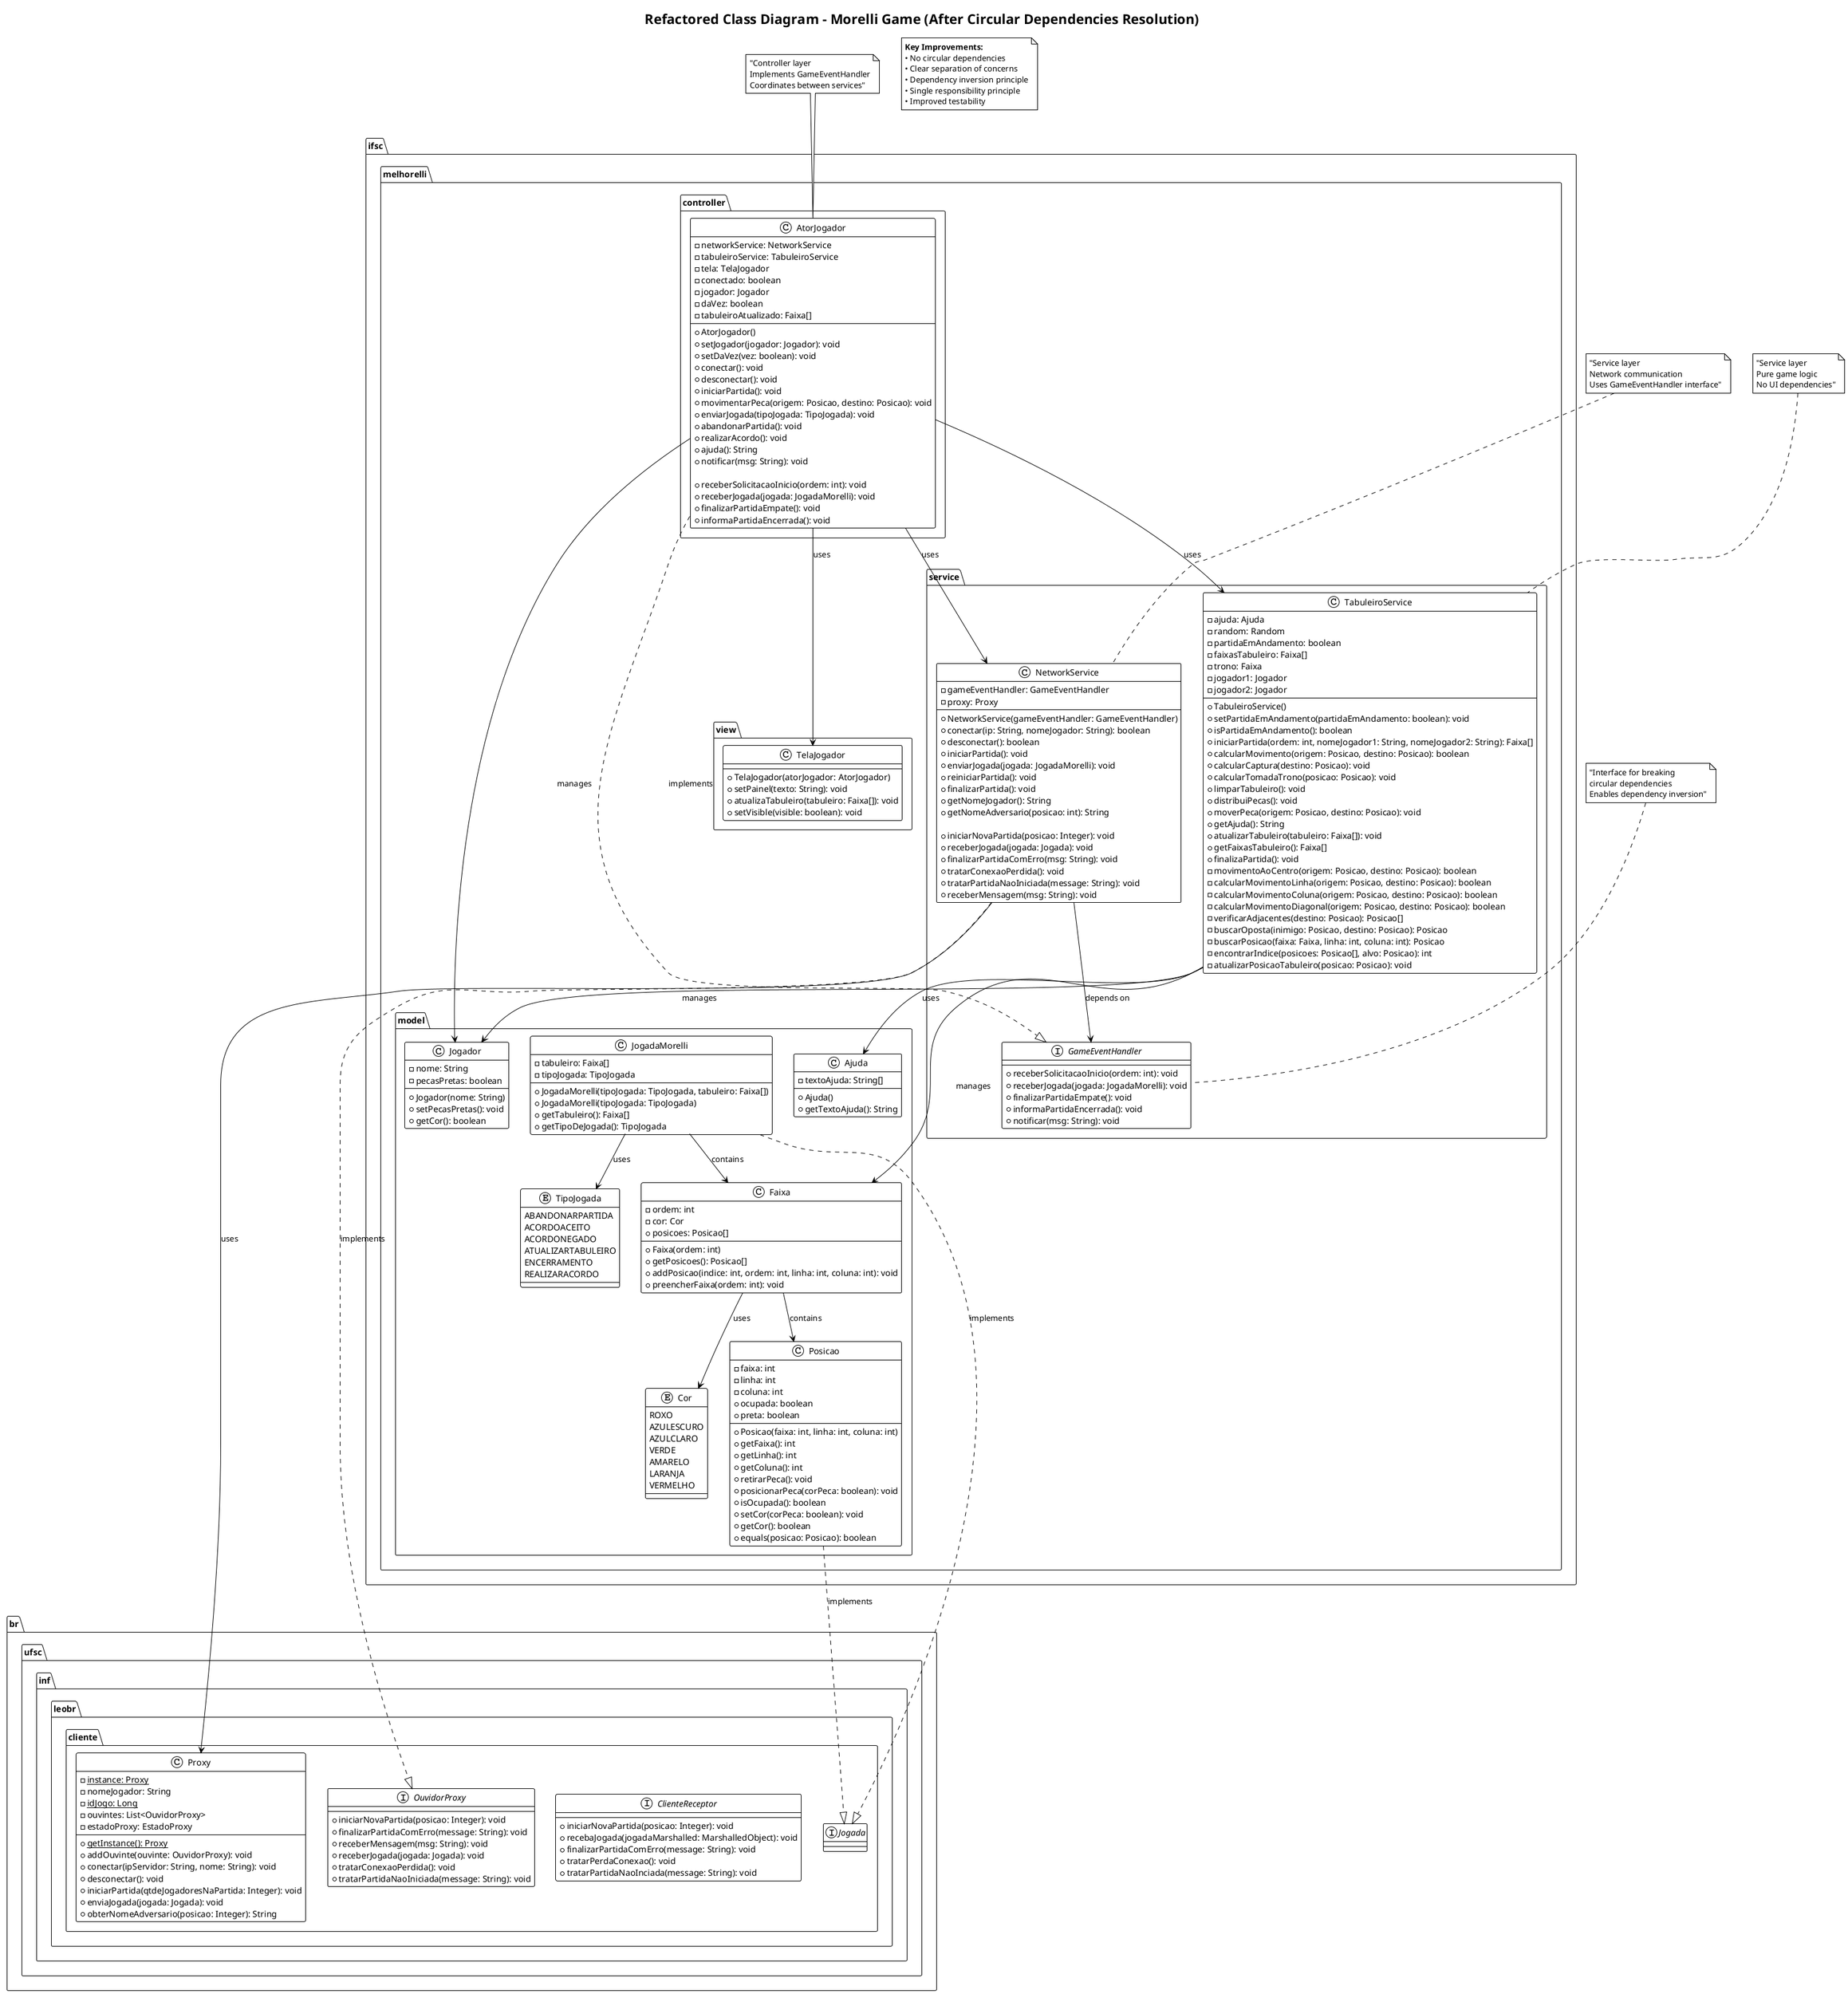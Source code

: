 @startuml RefactoredClassDiagram
!theme plain
title Refactored Class Diagram - Morelli Game (After Circular Dependencies Resolution)

package "ifsc.melhorelli" {
    package "controller" {
        class AtorJogador {
            - networkService: NetworkService
            - tabuleiroService: TabuleiroService
            - tela: TelaJogador
            - conectado: boolean
            - jogador: Jogador
            - daVez: boolean
            - tabuleiroAtualizado: Faixa[]
            
            + AtorJogador()
            + setJogador(jogador: Jogador): void
            + setDaVez(vez: boolean): void
            + conectar(): void
            + desconectar(): void
            + iniciarPartida(): void
            + movimentarPeca(origem: Posicao, destino: Posicao): void
            + enviarJogada(tipoJogada: TipoJogada): void
            + abandonarPartida(): void
            + realizarAcordo(): void
            + ajuda(): String
            + notificar(msg: String): void
            
            ' GameEventHandler methods
            + receberSolicitacaoInicio(ordem: int): void
            + receberJogada(jogada: JogadaMorelli): void
            + finalizarPartidaEmpate(): void
            + informaPartidaEncerrada(): void
        }
    }
    
    package "service" {
        interface GameEventHandler {
            + receberSolicitacaoInicio(ordem: int): void
            + receberJogada(jogada: JogadaMorelli): void
            + finalizarPartidaEmpate(): void
            + informaPartidaEncerrada(): void
            + notificar(msg: String): void
        }
        
        class TabuleiroService {
            - ajuda: Ajuda
            - random: Random
            - partidaEmAndamento: boolean
            - faixasTabuleiro: Faixa[]
            - trono: Faixa
            - jogador1: Jogador
            - jogador2: Jogador
            
            + TabuleiroService()
            + setPartidaEmAndamento(partidaEmAndamento: boolean): void
            + isPartidaEmAndamento(): boolean
            + iniciarPartida(ordem: int, nomeJogador1: String, nomeJogador2: String): Faixa[]
            + calcularMovimento(origem: Posicao, destino: Posicao): boolean
            + calcularCaptura(destino: Posicao): void
            + calcularTomadaTrono(posicao: Posicao): void
            + limparTabuleiro(): void
            + distribuiPecas(): void
            + moverPeca(origem: Posicao, destino: Posicao): void
            + getAjuda(): String
            + atualizarTabuleiro(tabuleiro: Faixa[]): void
            + getFaixasTabuleiro(): Faixa[]
            + finalizaPartida(): void
            - movimentoAoCentro(origem: Posicao, destino: Posicao): boolean
            - calcularMovimentoLinha(origem: Posicao, destino: Posicao): boolean
            - calcularMovimentoColuna(origem: Posicao, destino: Posicao): boolean
            - calcularMovimentoDiagonal(origem: Posicao, destino: Posicao): boolean
            - verificarAdjacentes(destino: Posicao): Posicao[]
            - buscarOposta(inimigo: Posicao, destino: Posicao): Posicao
            - buscarPosicao(faixa: Faixa, linha: int, coluna: int): Posicao
            - encontrarIndice(posicoes: Posicao[], alvo: Posicao): int
            - atualizarPosicaoTabuleiro(posicao: Posicao): void
        }
        
        class NetworkService {
            - gameEventHandler: GameEventHandler
            - proxy: Proxy
            
            + NetworkService(gameEventHandler: GameEventHandler)
            + conectar(ip: String, nomeJogador: String): boolean
            + desconectar(): boolean
            + iniciarPartida(): void
            + enviarJogada(jogada: JogadaMorelli): void
            + reiniciarPartida(): void
            + finalizarPartida(): void
            + getNomeJogador(): String
            + getNomeAdversario(posicao: int): String
            
            ' OuvidorProxy methods
            + iniciarNovaPartida(posicao: Integer): void
            + receberJogada(jogada: Jogada): void
            + finalizarPartidaComErro(msg: String): void
            + tratarConexaoPerdida(): void
            + tratarPartidaNaoIniciada(message: String): void
            + receberMensagem(msg: String): void
        }
    }
    
    package "model" {
        class Jogador {
            - nome: String
            - pecasPretas: boolean
            
            + Jogador(nome: String)
            + setPecasPretas(): void
            + getCor(): boolean
        }
        
        class Posicao {
            - faixa: int
            - linha: int
            - coluna: int
            + ocupada: boolean
            + preta: boolean
            
            + Posicao(faixa: int, linha: int, coluna: int)
            + getFaixa(): int
            + getLinha(): int
            + getColuna(): int
            + retirarPeca(): void
            + posicionarPeca(corPeca: boolean): void
            + isOcupada(): boolean
            + setCor(corPeca: boolean): void
            + getCor(): boolean
            + equals(posicao: Posicao): boolean
        }
        
        class Faixa {
            - ordem: int
            - cor: Cor
            + posicoes: Posicao[]
            
            + Faixa(ordem: int)
            + getPosicoes(): Posicao[]
            + addPosicao(indice: int, ordem: int, linha: int, coluna: int): void
            + preencherFaixa(ordem: int): void
        }
        
        class JogadaMorelli {
            - tabuleiro: Faixa[]
            - tipoJogada: TipoJogada
            
            + JogadaMorelli(tipoJogada: TipoJogada, tabuleiro: Faixa[])
            + JogadaMorelli(tipoJogada: TipoJogada)
            + getTabuleiro(): Faixa[]
            + getTipoDeJogada(): TipoJogada
        }
        
        class Ajuda {
            - textoAjuda: String[]
            
            + Ajuda()
            + getTextoAjuda(): String
        }
        
        enum Cor {
            ROXO
            AZULESCURO
            AZULCLARO
            VERDE
            AMARELO
            LARANJA
            VERMELHO
        }
        
        enum TipoJogada {
            ABANDONARPARTIDA
            ACORDOACEITO
            ACORDONEGADO
            ATUALIZARTABULEIRO
            ENCERRAMENTO
            REALIZARACORDO
        }
    }
    
    package "view" {
        class TelaJogador {
            + TelaJogador(atorJogador: AtorJogador)
            + setPainel(texto: String): void
            + atualizaTabuleiro(tabuleiro: Faixa[]): void
            + setVisible(visible: boolean): void
        }
    }
}

package "br.ufsc.inf.leobr.cliente" {
    interface Jogada
    
    interface ClienteReceptor {
        + iniciarNovaPartida(posicao: Integer): void
        + recebaJogada(jogadaMarshalled: MarshalledObject): void
        + finalizarPartidaComErro(message: String): void
        + tratarPerdaConexao(): void
        + tratarPartidaNaoInciada(message: String): void
    }
    
    interface OuvidorProxy {
        + iniciarNovaPartida(posicao: Integer): void
        + finalizarPartidaComErro(message: String): void
        + receberMensagem(msg: String): void
        + receberJogada(jogada: Jogada): void
        + tratarConexaoPerdida(): void
        + tratarPartidaNaoIniciada(message: String): void
    }
    
    class Proxy {
        - {static} instance: Proxy
        - nomeJogador: String
        - {static} idJogo: Long
        - ouvintes: List<OuvidorProxy>
        - estadoProxy: EstadoProxy
        
        + {static} getInstance(): Proxy
        + addOuvinte(ouvinte: OuvidorProxy): void
        + conectar(ipServidor: String, nome: String): void
        + desconectar(): void
        + iniciarPartida(qtdeJogadoresNaPartida: Integer): void
        + enviaJogada(jogada: Jogada): void
        + obterNomeAdversario(posicao: Integer): String
    }
}

' Relationships - NEW ARCHITECTURE (No Circular Dependencies)
AtorJogador ..|> GameEventHandler : implements
AtorJogador --> NetworkService : uses
AtorJogador --> TabuleiroService : uses
AtorJogador --> TelaJogador : uses
AtorJogador --> Jogador : manages

NetworkService --> GameEventHandler : depends on
NetworkService ..|> OuvidorProxy : implements
NetworkService --> Proxy : uses

TabuleiroService --> Ajuda : uses
TabuleiroService --> Faixa : manages
TabuleiroService --> Jogador : manages

Faixa --> Posicao : contains
Faixa --> Cor : uses

JogadaMorelli --> TipoJogada : uses
JogadaMorelli --> Faixa : contains
JogadaMorelli ..|> Jogada : implements

Posicao ..|> Jogada : implements

note top of AtorJogador : "Controller layer\nImplements GameEventHandler\nCoordinates between services"

note top of TabuleiroService : "Service layer\nPure game logic\nNo UI dependencies"

note top of NetworkService : "Service layer\nNetwork communication\nUses GameEventHandler interface"

note top of GameEventHandler : "Interface for breaking\ncircular dependencies\nEnables dependency inversion"

note as N1
**Key Improvements:**
• No circular dependencies
• Clear separation of concerns
• Dependency inversion principle
• Single responsibility principle
• Improved testability
end note

@enduml